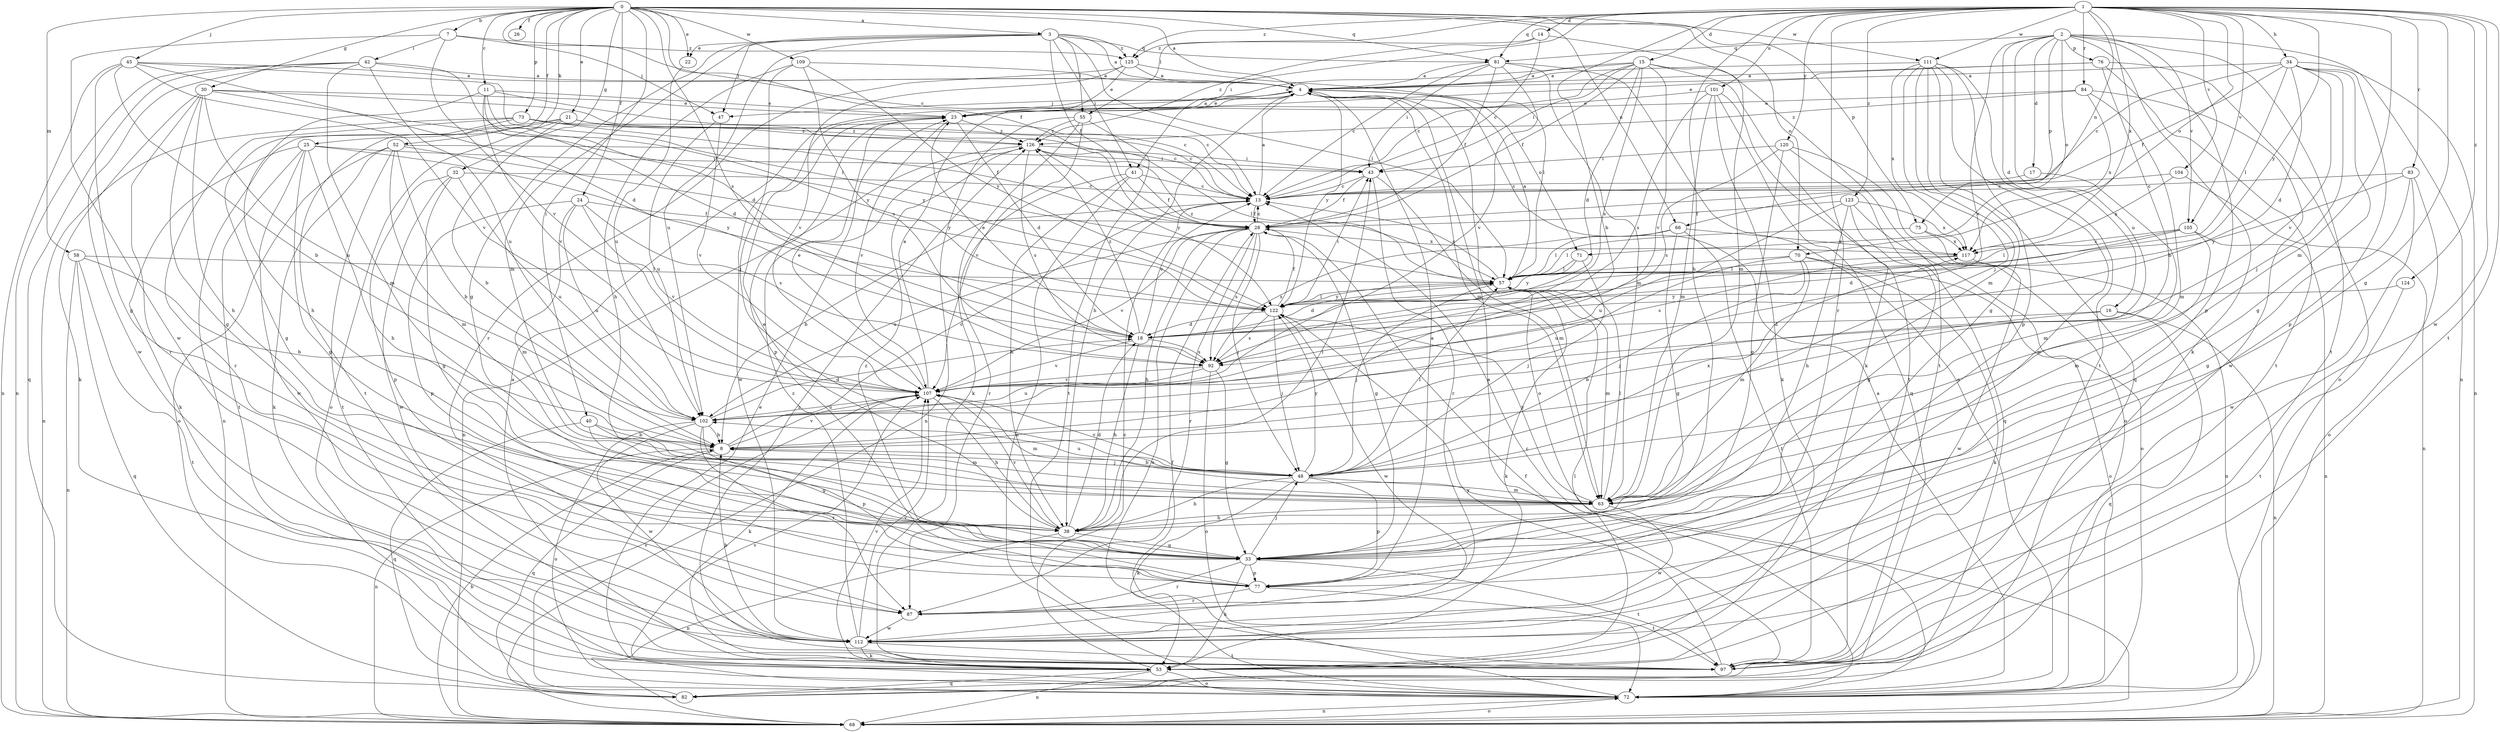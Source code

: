 strict digraph  {
0;
1;
2;
3;
4;
7;
8;
11;
13;
14;
15;
16;
17;
18;
21;
22;
23;
24;
25;
26;
28;
30;
32;
33;
34;
38;
40;
41;
42;
43;
45;
47;
48;
52;
53;
55;
57;
58;
63;
66;
68;
70;
71;
72;
73;
75;
76;
77;
81;
82;
83;
84;
87;
92;
97;
101;
102;
104;
105;
107;
109;
111;
112;
117;
120;
122;
123;
124;
125;
126;
0 -> 3  [label=a];
0 -> 4  [label=a];
0 -> 7  [label=b];
0 -> 11  [label=c];
0 -> 13  [label=c];
0 -> 21  [label=e];
0 -> 22  [label=e];
0 -> 24  [label=f];
0 -> 25  [label=f];
0 -> 26  [label=f];
0 -> 28  [label=f];
0 -> 30  [label=g];
0 -> 32  [label=g];
0 -> 40  [label=i];
0 -> 45  [label=j];
0 -> 52  [label=k];
0 -> 58  [label=m];
0 -> 66  [label=n];
0 -> 70  [label=o];
0 -> 73  [label=p];
0 -> 75  [label=p];
0 -> 81  [label=q];
0 -> 92  [label=s];
0 -> 109  [label=w];
0 -> 111  [label=w];
1 -> 8  [label=b];
1 -> 14  [label=d];
1 -> 15  [label=d];
1 -> 33  [label=g];
1 -> 34  [label=h];
1 -> 38  [label=h];
1 -> 41  [label=i];
1 -> 55  [label=l];
1 -> 63  [label=m];
1 -> 66  [label=n];
1 -> 70  [label=o];
1 -> 81  [label=q];
1 -> 83  [label=r];
1 -> 84  [label=r];
1 -> 87  [label=r];
1 -> 97  [label=t];
1 -> 101  [label=u];
1 -> 104  [label=v];
1 -> 105  [label=v];
1 -> 111  [label=w];
1 -> 112  [label=w];
1 -> 117  [label=x];
1 -> 120  [label=y];
1 -> 122  [label=y];
1 -> 123  [label=z];
1 -> 124  [label=z];
1 -> 125  [label=z];
2 -> 16  [label=d];
2 -> 17  [label=d];
2 -> 53  [label=k];
2 -> 68  [label=n];
2 -> 71  [label=o];
2 -> 75  [label=p];
2 -> 76  [label=p];
2 -> 77  [label=p];
2 -> 81  [label=q];
2 -> 97  [label=t];
2 -> 102  [label=u];
2 -> 105  [label=v];
2 -> 107  [label=v];
3 -> 4  [label=a];
3 -> 22  [label=e];
3 -> 28  [label=f];
3 -> 33  [label=g];
3 -> 41  [label=i];
3 -> 47  [label=j];
3 -> 55  [label=l];
3 -> 57  [label=l];
3 -> 63  [label=m];
3 -> 81  [label=q];
3 -> 102  [label=u];
3 -> 125  [label=z];
4 -> 23  [label=e];
4 -> 38  [label=h];
4 -> 47  [label=j];
4 -> 63  [label=m];
4 -> 71  [label=o];
4 -> 72  [label=o];
4 -> 122  [label=y];
7 -> 42  [label=i];
7 -> 47  [label=j];
7 -> 107  [label=v];
7 -> 112  [label=w];
7 -> 125  [label=z];
8 -> 13  [label=c];
8 -> 48  [label=j];
8 -> 68  [label=n];
8 -> 82  [label=q];
8 -> 107  [label=v];
11 -> 13  [label=c];
11 -> 18  [label=d];
11 -> 23  [label=e];
11 -> 38  [label=h];
11 -> 107  [label=v];
11 -> 122  [label=y];
13 -> 4  [label=a];
13 -> 8  [label=b];
13 -> 28  [label=f];
14 -> 13  [label=c];
14 -> 63  [label=m];
14 -> 125  [label=z];
14 -> 126  [label=z];
15 -> 4  [label=a];
15 -> 13  [label=c];
15 -> 18  [label=d];
15 -> 23  [label=e];
15 -> 28  [label=f];
15 -> 43  [label=i];
15 -> 53  [label=k];
15 -> 92  [label=s];
15 -> 97  [label=t];
15 -> 107  [label=v];
16 -> 8  [label=b];
16 -> 18  [label=d];
16 -> 68  [label=n];
16 -> 82  [label=q];
17 -> 13  [label=c];
17 -> 63  [label=m];
18 -> 13  [label=c];
18 -> 23  [label=e];
18 -> 38  [label=h];
18 -> 92  [label=s];
18 -> 107  [label=v];
18 -> 126  [label=z];
21 -> 8  [label=b];
21 -> 13  [label=c];
21 -> 68  [label=n];
21 -> 72  [label=o];
21 -> 97  [label=t];
21 -> 126  [label=z];
22 -> 102  [label=u];
23 -> 4  [label=a];
23 -> 18  [label=d];
23 -> 77  [label=p];
23 -> 107  [label=v];
23 -> 112  [label=w];
23 -> 126  [label=z];
24 -> 28  [label=f];
24 -> 63  [label=m];
24 -> 77  [label=p];
24 -> 92  [label=s];
24 -> 102  [label=u];
24 -> 107  [label=v];
25 -> 33  [label=g];
25 -> 38  [label=h];
25 -> 43  [label=i];
25 -> 53  [label=k];
25 -> 97  [label=t];
25 -> 112  [label=w];
25 -> 122  [label=y];
28 -> 13  [label=c];
28 -> 33  [label=g];
28 -> 38  [label=h];
28 -> 48  [label=j];
28 -> 72  [label=o];
28 -> 87  [label=r];
28 -> 92  [label=s];
28 -> 102  [label=u];
28 -> 107  [label=v];
28 -> 117  [label=x];
30 -> 13  [label=c];
30 -> 23  [label=e];
30 -> 33  [label=g];
30 -> 38  [label=h];
30 -> 53  [label=k];
30 -> 87  [label=r];
30 -> 102  [label=u];
30 -> 122  [label=y];
32 -> 13  [label=c];
32 -> 33  [label=g];
32 -> 77  [label=p];
32 -> 102  [label=u];
32 -> 112  [label=w];
33 -> 48  [label=j];
33 -> 53  [label=k];
33 -> 77  [label=p];
33 -> 87  [label=r];
33 -> 97  [label=t];
34 -> 4  [label=a];
34 -> 13  [label=c];
34 -> 18  [label=d];
34 -> 28  [label=f];
34 -> 33  [label=g];
34 -> 48  [label=j];
34 -> 57  [label=l];
34 -> 68  [label=n];
34 -> 77  [label=p];
34 -> 107  [label=v];
38 -> 18  [label=d];
38 -> 23  [label=e];
38 -> 33  [label=g];
38 -> 43  [label=i];
38 -> 68  [label=n];
38 -> 107  [label=v];
40 -> 8  [label=b];
40 -> 33  [label=g];
40 -> 63  [label=m];
40 -> 82  [label=q];
41 -> 13  [label=c];
41 -> 28  [label=f];
41 -> 38  [label=h];
41 -> 72  [label=o];
41 -> 87  [label=r];
42 -> 4  [label=a];
42 -> 18  [label=d];
42 -> 63  [label=m];
42 -> 68  [label=n];
42 -> 82  [label=q];
42 -> 102  [label=u];
42 -> 112  [label=w];
43 -> 13  [label=c];
43 -> 28  [label=f];
43 -> 63  [label=m];
43 -> 87  [label=r];
45 -> 4  [label=a];
45 -> 8  [label=b];
45 -> 18  [label=d];
45 -> 33  [label=g];
45 -> 57  [label=l];
45 -> 68  [label=n];
45 -> 107  [label=v];
47 -> 102  [label=u];
47 -> 107  [label=v];
48 -> 8  [label=b];
48 -> 38  [label=h];
48 -> 53  [label=k];
48 -> 57  [label=l];
48 -> 63  [label=m];
48 -> 77  [label=p];
48 -> 102  [label=u];
48 -> 107  [label=v];
48 -> 117  [label=x];
48 -> 122  [label=y];
52 -> 8  [label=b];
52 -> 43  [label=i];
52 -> 53  [label=k];
52 -> 63  [label=m];
52 -> 72  [label=o];
52 -> 97  [label=t];
52 -> 122  [label=y];
53 -> 4  [label=a];
53 -> 13  [label=c];
53 -> 57  [label=l];
53 -> 68  [label=n];
53 -> 72  [label=o];
53 -> 82  [label=q];
53 -> 107  [label=v];
55 -> 53  [label=k];
55 -> 68  [label=n];
55 -> 97  [label=t];
55 -> 107  [label=v];
55 -> 126  [label=z];
57 -> 4  [label=a];
57 -> 13  [label=c];
57 -> 18  [label=d];
57 -> 48  [label=j];
57 -> 53  [label=k];
57 -> 63  [label=m];
57 -> 122  [label=y];
57 -> 126  [label=z];
58 -> 8  [label=b];
58 -> 57  [label=l];
58 -> 68  [label=n];
58 -> 82  [label=q];
58 -> 97  [label=t];
63 -> 38  [label=h];
63 -> 57  [label=l];
63 -> 112  [label=w];
63 -> 122  [label=y];
66 -> 33  [label=g];
66 -> 57  [label=l];
66 -> 92  [label=s];
66 -> 97  [label=t];
66 -> 117  [label=x];
68 -> 8  [label=b];
68 -> 28  [label=f];
68 -> 72  [label=o];
70 -> 48  [label=j];
70 -> 53  [label=k];
70 -> 57  [label=l];
70 -> 63  [label=m];
70 -> 72  [label=o];
70 -> 102  [label=u];
71 -> 48  [label=j];
71 -> 57  [label=l];
71 -> 122  [label=y];
72 -> 4  [label=a];
72 -> 13  [label=c];
72 -> 23  [label=e];
72 -> 28  [label=f];
72 -> 68  [label=n];
72 -> 107  [label=v];
73 -> 13  [label=c];
73 -> 28  [label=f];
73 -> 33  [label=g];
73 -> 68  [label=n];
73 -> 87  [label=r];
73 -> 126  [label=z];
75 -> 57  [label=l];
75 -> 68  [label=n];
75 -> 117  [label=x];
76 -> 4  [label=a];
76 -> 8  [label=b];
76 -> 23  [label=e];
76 -> 72  [label=o];
76 -> 97  [label=t];
77 -> 4  [label=a];
77 -> 87  [label=r];
77 -> 97  [label=t];
77 -> 126  [label=z];
81 -> 4  [label=a];
81 -> 13  [label=c];
81 -> 28  [label=f];
81 -> 43  [label=i];
81 -> 63  [label=m];
81 -> 72  [label=o];
81 -> 107  [label=v];
82 -> 107  [label=v];
83 -> 13  [label=c];
83 -> 33  [label=g];
83 -> 72  [label=o];
83 -> 112  [label=w];
83 -> 122  [label=y];
84 -> 23  [label=e];
84 -> 63  [label=m];
84 -> 112  [label=w];
84 -> 117  [label=x];
84 -> 126  [label=z];
87 -> 112  [label=w];
92 -> 33  [label=g];
92 -> 72  [label=o];
92 -> 102  [label=u];
92 -> 107  [label=v];
97 -> 4  [label=a];
97 -> 122  [label=y];
97 -> 126  [label=z];
101 -> 23  [label=e];
101 -> 53  [label=k];
101 -> 63  [label=m];
101 -> 82  [label=q];
101 -> 92  [label=s];
101 -> 97  [label=t];
102 -> 8  [label=b];
102 -> 18  [label=d];
102 -> 72  [label=o];
102 -> 77  [label=p];
102 -> 87  [label=r];
102 -> 112  [label=w];
104 -> 13  [label=c];
104 -> 68  [label=n];
104 -> 117  [label=x];
105 -> 18  [label=d];
105 -> 57  [label=l];
105 -> 63  [label=m];
105 -> 68  [label=n];
105 -> 117  [label=x];
107 -> 4  [label=a];
107 -> 23  [label=e];
107 -> 38  [label=h];
107 -> 53  [label=k];
107 -> 63  [label=m];
107 -> 102  [label=u];
109 -> 4  [label=a];
109 -> 38  [label=h];
109 -> 48  [label=j];
109 -> 92  [label=s];
109 -> 122  [label=y];
111 -> 4  [label=a];
111 -> 33  [label=g];
111 -> 48  [label=j];
111 -> 63  [label=m];
111 -> 77  [label=p];
111 -> 82  [label=q];
111 -> 97  [label=t];
111 -> 112  [label=w];
111 -> 117  [label=x];
112 -> 8  [label=b];
112 -> 53  [label=k];
112 -> 97  [label=t];
112 -> 107  [label=v];
112 -> 126  [label=z];
117 -> 57  [label=l];
117 -> 92  [label=s];
117 -> 112  [label=w];
120 -> 33  [label=g];
120 -> 43  [label=i];
120 -> 72  [label=o];
120 -> 82  [label=q];
120 -> 92  [label=s];
122 -> 18  [label=d];
122 -> 28  [label=f];
122 -> 43  [label=i];
122 -> 48  [label=j];
122 -> 57  [label=l];
122 -> 92  [label=s];
122 -> 112  [label=w];
123 -> 28  [label=f];
123 -> 33  [label=g];
123 -> 38  [label=h];
123 -> 72  [label=o];
123 -> 102  [label=u];
123 -> 117  [label=x];
124 -> 97  [label=t];
124 -> 122  [label=y];
125 -> 4  [label=a];
125 -> 23  [label=e];
125 -> 57  [label=l];
125 -> 87  [label=r];
125 -> 107  [label=v];
126 -> 43  [label=i];
126 -> 57  [label=l];
126 -> 68  [label=n];
126 -> 92  [label=s];
126 -> 122  [label=y];
}
